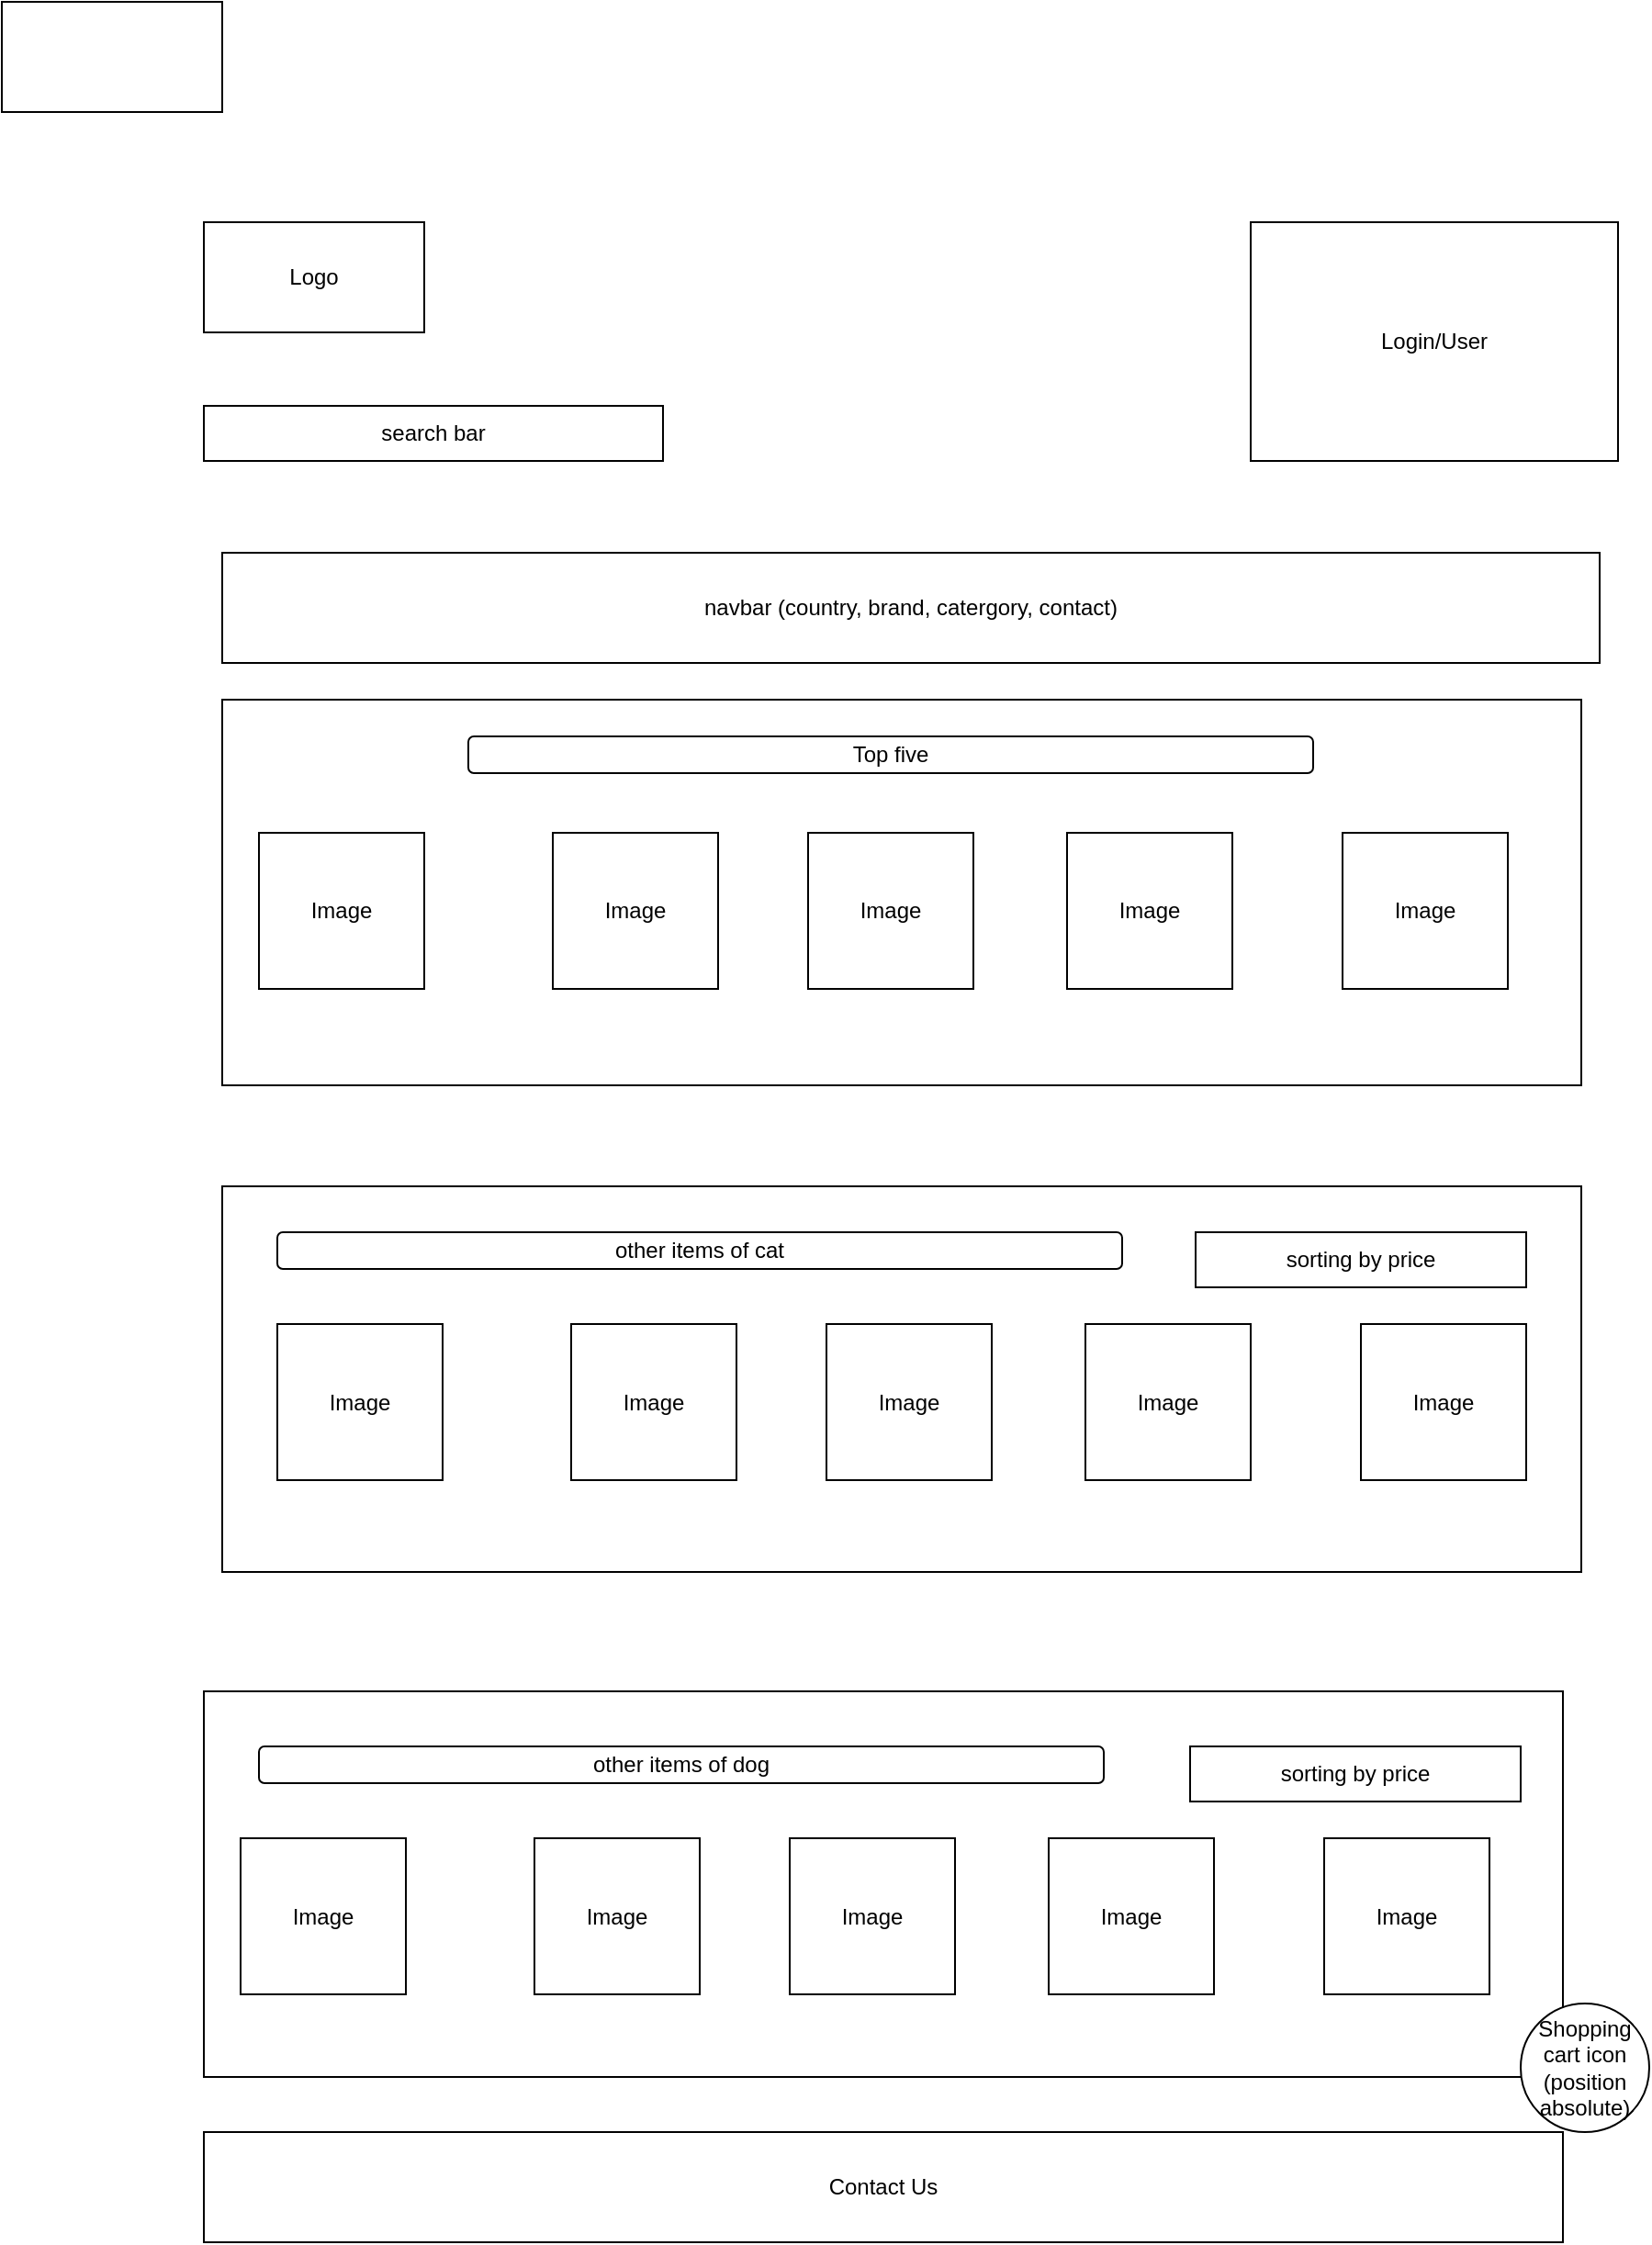 <mxfile>
    <diagram id="ai_v6qNDMbRoHD2WxIHC" name="Homepage">
        <mxGraphModel dx="1314" dy="1530" grid="1" gridSize="10" guides="1" tooltips="1" connect="1" arrows="1" fold="1" page="1" pageScale="1" pageWidth="827" pageHeight="1169" math="0" shadow="0">
            <root>
                <mxCell id="0"/>
                <mxCell id="1" parent="0"/>
                <mxCell id="2" value="Logo" style="rounded=0;whiteSpace=wrap;html=1;gradientColor=#ffffff;fillColor=none;shadow=0;glass=0;strokeColor=default;" parent="1" vertex="1">
                    <mxGeometry x="40" y="60" width="120" height="60" as="geometry"/>
                </mxCell>
                <mxCell id="4" value="navbar (country, brand, catergory, contact)" style="rounded=0;whiteSpace=wrap;html=1;" parent="1" vertex="1">
                    <mxGeometry x="50" y="240" width="750" height="60" as="geometry"/>
                </mxCell>
                <mxCell id="5" value="" style="rounded=0;whiteSpace=wrap;html=1;" parent="1" vertex="1">
                    <mxGeometry x="50" y="320" width="740" height="210" as="geometry"/>
                </mxCell>
                <mxCell id="7" value="Image" style="rounded=0;whiteSpace=wrap;html=1;" parent="1" vertex="1">
                    <mxGeometry x="70" y="392.5" width="90" height="85" as="geometry"/>
                </mxCell>
                <mxCell id="9" value="Image" style="rounded=0;whiteSpace=wrap;html=1;" parent="1" vertex="1">
                    <mxGeometry x="230" y="392.5" width="90" height="85" as="geometry"/>
                </mxCell>
                <mxCell id="10" value="Image" style="rounded=0;whiteSpace=wrap;html=1;" parent="1" vertex="1">
                    <mxGeometry x="369" y="392.5" width="90" height="85" as="geometry"/>
                </mxCell>
                <mxCell id="11" value="Image" style="rounded=0;whiteSpace=wrap;html=1;" parent="1" vertex="1">
                    <mxGeometry x="510" y="392.5" width="90" height="85" as="geometry"/>
                </mxCell>
                <mxCell id="12" value="Image" style="rounded=0;whiteSpace=wrap;html=1;" parent="1" vertex="1">
                    <mxGeometry x="660" y="392.5" width="90" height="85" as="geometry"/>
                </mxCell>
                <mxCell id="13" value="Top five" style="rounded=1;whiteSpace=wrap;html=1;" parent="1" vertex="1">
                    <mxGeometry x="184" y="340" width="460" height="20" as="geometry"/>
                </mxCell>
                <mxCell id="15" value="" style="rounded=0;whiteSpace=wrap;html=1;" parent="1" vertex="1">
                    <mxGeometry x="40" y="860" width="740" height="210" as="geometry"/>
                </mxCell>
                <mxCell id="16" value="" style="rounded=0;whiteSpace=wrap;html=1;" parent="1" vertex="1">
                    <mxGeometry x="50" y="585" width="740" height="210" as="geometry"/>
                </mxCell>
                <mxCell id="17" value="other items of dog" style="rounded=1;whiteSpace=wrap;html=1;" parent="1" vertex="1">
                    <mxGeometry x="70" y="890" width="460" height="20" as="geometry"/>
                </mxCell>
                <mxCell id="18" value="other items of cat" style="rounded=1;whiteSpace=wrap;html=1;" parent="1" vertex="1">
                    <mxGeometry x="80" y="610" width="460" height="20" as="geometry"/>
                </mxCell>
                <mxCell id="19" value="search bar" style="rounded=0;whiteSpace=wrap;html=1;" parent="1" vertex="1">
                    <mxGeometry x="40" y="160" width="250" height="30" as="geometry"/>
                </mxCell>
                <mxCell id="20" value="Contact Us" style="rounded=0;whiteSpace=wrap;html=1;" parent="1" vertex="1">
                    <mxGeometry x="40" y="1100" width="740" height="60" as="geometry"/>
                </mxCell>
                <mxCell id="22" value="Shopping cart icon&lt;br&gt;(position absolute)" style="ellipse;whiteSpace=wrap;html=1;aspect=fixed;" parent="1" vertex="1">
                    <mxGeometry x="757" y="1030" width="70" height="70" as="geometry"/>
                </mxCell>
                <mxCell id="24" value="Login/User" style="rounded=0;whiteSpace=wrap;html=1;" parent="1" vertex="1">
                    <mxGeometry x="610" y="60" width="200" height="130" as="geometry"/>
                </mxCell>
                <mxCell id="25" value="Image" style="rounded=0;whiteSpace=wrap;html=1;" parent="1" vertex="1">
                    <mxGeometry x="70" y="392.5" width="90" height="85" as="geometry"/>
                </mxCell>
                <mxCell id="26" value="Image" style="rounded=0;whiteSpace=wrap;html=1;" parent="1" vertex="1">
                    <mxGeometry x="230" y="392.5" width="90" height="85" as="geometry"/>
                </mxCell>
                <mxCell id="27" value="Image" style="rounded=0;whiteSpace=wrap;html=1;" parent="1" vertex="1">
                    <mxGeometry x="369" y="392.5" width="90" height="85" as="geometry"/>
                </mxCell>
                <mxCell id="28" value="Image" style="rounded=0;whiteSpace=wrap;html=1;" parent="1" vertex="1">
                    <mxGeometry x="80" y="660" width="90" height="85" as="geometry"/>
                </mxCell>
                <mxCell id="29" value="Image" style="rounded=0;whiteSpace=wrap;html=1;" parent="1" vertex="1">
                    <mxGeometry x="240" y="660" width="90" height="85" as="geometry"/>
                </mxCell>
                <mxCell id="30" value="Image" style="rounded=0;whiteSpace=wrap;html=1;" parent="1" vertex="1">
                    <mxGeometry x="379" y="660" width="90" height="85" as="geometry"/>
                </mxCell>
                <mxCell id="31" value="Image" style="rounded=0;whiteSpace=wrap;html=1;" parent="1" vertex="1">
                    <mxGeometry x="670" y="660" width="90" height="85" as="geometry"/>
                </mxCell>
                <mxCell id="32" value="Image" style="rounded=0;whiteSpace=wrap;html=1;" parent="1" vertex="1">
                    <mxGeometry x="520" y="660" width="90" height="85" as="geometry"/>
                </mxCell>
                <mxCell id="33" value="Image" style="rounded=0;whiteSpace=wrap;html=1;" parent="1" vertex="1">
                    <mxGeometry x="60" y="940" width="90" height="85" as="geometry"/>
                </mxCell>
                <mxCell id="34" value="Image" style="rounded=0;whiteSpace=wrap;html=1;" parent="1" vertex="1">
                    <mxGeometry x="220" y="940" width="90" height="85" as="geometry"/>
                </mxCell>
                <mxCell id="35" value="Image" style="rounded=0;whiteSpace=wrap;html=1;" parent="1" vertex="1">
                    <mxGeometry x="359" y="940" width="90" height="85" as="geometry"/>
                </mxCell>
                <mxCell id="36" value="Image" style="rounded=0;whiteSpace=wrap;html=1;" parent="1" vertex="1">
                    <mxGeometry x="650" y="940" width="90" height="85" as="geometry"/>
                </mxCell>
                <mxCell id="37" value="Image" style="rounded=0;whiteSpace=wrap;html=1;" parent="1" vertex="1">
                    <mxGeometry x="500" y="940" width="90" height="85" as="geometry"/>
                </mxCell>
                <mxCell id="S-3GhnW7yeSZ2OPFbhYJ-37" value="sorting by price" style="rounded=0;whiteSpace=wrap;html=1;" parent="1" vertex="1">
                    <mxGeometry x="580" y="610" width="180" height="30" as="geometry"/>
                </mxCell>
                <mxCell id="S-3GhnW7yeSZ2OPFbhYJ-38" value="sorting by price" style="rounded=0;whiteSpace=wrap;html=1;" parent="1" vertex="1">
                    <mxGeometry x="577" y="890" width="180" height="30" as="geometry"/>
                </mxCell>
                <mxCell id="40" value="" style="whiteSpace=wrap;html=1;" parent="1" vertex="1">
                    <mxGeometry x="-70" y="-60" width="120" height="60" as="geometry"/>
                </mxCell>
            </root>
        </mxGraphModel>
    </diagram>
    <diagram id="rjR3k7niPq524UE1-Kn3" name="Searched page">
        <mxGraphModel dx="487" dy="361" grid="1" gridSize="10" guides="1" tooltips="1" connect="1" arrows="1" fold="1" page="1" pageScale="1" pageWidth="827" pageHeight="1169" math="0" shadow="0">
            <root>
                <mxCell id="gCGlrxJmcWFoP0tbSC3i-0"/>
                <mxCell id="gCGlrxJmcWFoP0tbSC3i-1" parent="gCGlrxJmcWFoP0tbSC3i-0"/>
                <mxCell id="I0DaGC4Si2iXjAUVL1Mm-0" value="Logo" style="rounded=0;whiteSpace=wrap;html=1;" parent="gCGlrxJmcWFoP0tbSC3i-1" vertex="1">
                    <mxGeometry x="40" y="60" width="120" height="60" as="geometry"/>
                </mxCell>
                <mxCell id="I0DaGC4Si2iXjAUVL1Mm-1" value="navbar (country, brand, catergory, contact)" style="rounded=0;whiteSpace=wrap;html=1;" parent="gCGlrxJmcWFoP0tbSC3i-1" vertex="1">
                    <mxGeometry x="50" y="240" width="750" height="60" as="geometry"/>
                </mxCell>
                <mxCell id="I0DaGC4Si2iXjAUVL1Mm-10" value="" style="rounded=0;whiteSpace=wrap;html=1;" parent="gCGlrxJmcWFoP0tbSC3i-1" vertex="1">
                    <mxGeometry x="50" y="360" width="740" height="570" as="geometry"/>
                </mxCell>
                <mxCell id="I0DaGC4Si2iXjAUVL1Mm-12" value="other items of cat" style="rounded=1;whiteSpace=wrap;html=1;" parent="gCGlrxJmcWFoP0tbSC3i-1" vertex="1">
                    <mxGeometry x="70" y="470" width="460" height="20" as="geometry"/>
                </mxCell>
                <mxCell id="I0DaGC4Si2iXjAUVL1Mm-13" value="search bar" style="rounded=0;whiteSpace=wrap;html=1;" parent="gCGlrxJmcWFoP0tbSC3i-1" vertex="1">
                    <mxGeometry x="40" y="160" width="250" height="30" as="geometry"/>
                </mxCell>
                <mxCell id="I0DaGC4Si2iXjAUVL1Mm-14" value="Contact Us" style="rounded=0;whiteSpace=wrap;html=1;" parent="gCGlrxJmcWFoP0tbSC3i-1" vertex="1">
                    <mxGeometry x="44" y="1070" width="740" height="60" as="geometry"/>
                </mxCell>
                <mxCell id="I0DaGC4Si2iXjAUVL1Mm-15" value="Login/User" style="rounded=0;whiteSpace=wrap;html=1;" parent="gCGlrxJmcWFoP0tbSC3i-1" vertex="1">
                    <mxGeometry x="610" y="60" width="200" height="130" as="geometry"/>
                </mxCell>
                <mxCell id="I0DaGC4Si2iXjAUVL1Mm-19" value="Image" style="rounded=0;whiteSpace=wrap;html=1;" parent="gCGlrxJmcWFoP0tbSC3i-1" vertex="1">
                    <mxGeometry x="70" y="520" width="90" height="85" as="geometry"/>
                </mxCell>
                <mxCell id="I0DaGC4Si2iXjAUVL1Mm-20" value="Image" style="rounded=0;whiteSpace=wrap;html=1;" parent="gCGlrxJmcWFoP0tbSC3i-1" vertex="1">
                    <mxGeometry x="230" y="520" width="90" height="85" as="geometry"/>
                </mxCell>
                <mxCell id="I0DaGC4Si2iXjAUVL1Mm-21" value="Image" style="rounded=0;whiteSpace=wrap;html=1;" parent="gCGlrxJmcWFoP0tbSC3i-1" vertex="1">
                    <mxGeometry x="369" y="520" width="90" height="85" as="geometry"/>
                </mxCell>
                <mxCell id="I0DaGC4Si2iXjAUVL1Mm-22" value="Image" style="rounded=0;whiteSpace=wrap;html=1;" parent="gCGlrxJmcWFoP0tbSC3i-1" vertex="1">
                    <mxGeometry x="660" y="520" width="90" height="85" as="geometry"/>
                </mxCell>
                <mxCell id="I0DaGC4Si2iXjAUVL1Mm-23" value="Image" style="rounded=0;whiteSpace=wrap;html=1;" parent="gCGlrxJmcWFoP0tbSC3i-1" vertex="1">
                    <mxGeometry x="510" y="520" width="90" height="85" as="geometry"/>
                </mxCell>
                <mxCell id="I0DaGC4Si2iXjAUVL1Mm-29" value="sorting by price" style="rounded=0;whiteSpace=wrap;html=1;" parent="gCGlrxJmcWFoP0tbSC3i-1" vertex="1">
                    <mxGeometry x="590" y="430" width="180" height="30" as="geometry"/>
                </mxCell>
                <mxCell id="fDvVp9o0CRkHQlYMpVdi-0" value="Shopping cart icon&lt;br&gt;(position absolute)" style="ellipse;whiteSpace=wrap;html=1;aspect=fixed;" parent="gCGlrxJmcWFoP0tbSC3i-1" vertex="1">
                    <mxGeometry x="757" y="1030" width="70" height="70" as="geometry"/>
                </mxCell>
                <mxCell id="fDvVp9o0CRkHQlYMpVdi-1" value="searched items name" style="rounded=1;whiteSpace=wrap;html=1;" parent="gCGlrxJmcWFoP0tbSC3i-1" vertex="1">
                    <mxGeometry x="70" y="430" width="480" height="60" as="geometry"/>
                </mxCell>
                <mxCell id="fDvVp9o0CRkHQlYMpVdi-2" value="Image" style="rounded=0;whiteSpace=wrap;html=1;" parent="gCGlrxJmcWFoP0tbSC3i-1" vertex="1">
                    <mxGeometry x="70" y="520" width="90" height="85" as="geometry"/>
                </mxCell>
                <mxCell id="fDvVp9o0CRkHQlYMpVdi-3" value="Image" style="rounded=0;whiteSpace=wrap;html=1;" parent="gCGlrxJmcWFoP0tbSC3i-1" vertex="1">
                    <mxGeometry x="70" y="520" width="90" height="85" as="geometry"/>
                </mxCell>
                <mxCell id="fDvVp9o0CRkHQlYMpVdi-4" value="Image" style="rounded=0;whiteSpace=wrap;html=1;" parent="gCGlrxJmcWFoP0tbSC3i-1" vertex="1">
                    <mxGeometry x="230" y="520" width="90" height="85" as="geometry"/>
                </mxCell>
                <mxCell id="fDvVp9o0CRkHQlYMpVdi-5" value="Image" style="rounded=0;whiteSpace=wrap;html=1;" parent="gCGlrxJmcWFoP0tbSC3i-1" vertex="1">
                    <mxGeometry x="70" y="520" width="90" height="85" as="geometry"/>
                </mxCell>
                <mxCell id="fDvVp9o0CRkHQlYMpVdi-6" value="Image" style="rounded=0;whiteSpace=wrap;html=1;" parent="gCGlrxJmcWFoP0tbSC3i-1" vertex="1">
                    <mxGeometry x="230" y="520" width="90" height="85" as="geometry"/>
                </mxCell>
                <mxCell id="fDvVp9o0CRkHQlYMpVdi-7" value="Image" style="rounded=0;whiteSpace=wrap;html=1;" parent="gCGlrxJmcWFoP0tbSC3i-1" vertex="1">
                    <mxGeometry x="510" y="520" width="90" height="85" as="geometry"/>
                </mxCell>
                <mxCell id="fDvVp9o0CRkHQlYMpVdi-8" value="Image" style="rounded=0;whiteSpace=wrap;html=1;" parent="gCGlrxJmcWFoP0tbSC3i-1" vertex="1">
                    <mxGeometry x="70" y="640" width="90" height="85" as="geometry"/>
                </mxCell>
                <mxCell id="fDvVp9o0CRkHQlYMpVdi-9" value="Image" style="rounded=0;whiteSpace=wrap;html=1;" parent="gCGlrxJmcWFoP0tbSC3i-1" vertex="1">
                    <mxGeometry x="230" y="640" width="90" height="85" as="geometry"/>
                </mxCell>
                <mxCell id="fDvVp9o0CRkHQlYMpVdi-10" value="Image" style="rounded=0;whiteSpace=wrap;html=1;" parent="gCGlrxJmcWFoP0tbSC3i-1" vertex="1">
                    <mxGeometry x="510" y="640" width="90" height="85" as="geometry"/>
                </mxCell>
                <mxCell id="fDvVp9o0CRkHQlYMpVdi-11" value="Image" style="rounded=0;whiteSpace=wrap;html=1;" parent="gCGlrxJmcWFoP0tbSC3i-1" vertex="1">
                    <mxGeometry x="369" y="640" width="90" height="85" as="geometry"/>
                </mxCell>
                <mxCell id="fDvVp9o0CRkHQlYMpVdi-12" value="Image" style="rounded=0;whiteSpace=wrap;html=1;" parent="gCGlrxJmcWFoP0tbSC3i-1" vertex="1">
                    <mxGeometry x="660" y="640" width="90" height="85" as="geometry"/>
                </mxCell>
                <mxCell id="fDvVp9o0CRkHQlYMpVdi-13" value="Image" style="rounded=0;whiteSpace=wrap;html=1;" parent="gCGlrxJmcWFoP0tbSC3i-1" vertex="1">
                    <mxGeometry x="74" y="760" width="90" height="85" as="geometry"/>
                </mxCell>
                <mxCell id="fDvVp9o0CRkHQlYMpVdi-14" value="Image" style="rounded=0;whiteSpace=wrap;html=1;" parent="gCGlrxJmcWFoP0tbSC3i-1" vertex="1">
                    <mxGeometry x="234" y="760" width="90" height="85" as="geometry"/>
                </mxCell>
                <mxCell id="fDvVp9o0CRkHQlYMpVdi-15" value="Image" style="rounded=0;whiteSpace=wrap;html=1;" parent="gCGlrxJmcWFoP0tbSC3i-1" vertex="1">
                    <mxGeometry x="514" y="760" width="90" height="85" as="geometry"/>
                </mxCell>
                <mxCell id="fDvVp9o0CRkHQlYMpVdi-16" value="Image" style="rounded=0;whiteSpace=wrap;html=1;" parent="gCGlrxJmcWFoP0tbSC3i-1" vertex="1">
                    <mxGeometry x="373" y="760" width="90" height="85" as="geometry"/>
                </mxCell>
                <mxCell id="fDvVp9o0CRkHQlYMpVdi-17" value="Image" style="rounded=0;whiteSpace=wrap;html=1;" parent="gCGlrxJmcWFoP0tbSC3i-1" vertex="1">
                    <mxGeometry x="664" y="760" width="90" height="85" as="geometry"/>
                </mxCell>
            </root>
        </mxGraphModel>
    </diagram>
    <diagram id="ra_WHCHmQwfCSAITm97_" name="Product details">
        <mxGraphModel dx="487" dy="361" grid="1" gridSize="10" guides="1" tooltips="1" connect="1" arrows="1" fold="1" page="1" pageScale="1" pageWidth="827" pageHeight="1169" math="0" shadow="0">
            <root>
                <mxCell id="vp_nuG7uNZeTbgervsUx-0"/>
                <mxCell id="vp_nuG7uNZeTbgervsUx-1" parent="vp_nuG7uNZeTbgervsUx-0"/>
                <mxCell id="HUXTOCx1YaPAG4ygqV5Y-0" value="Logo" style="rounded=0;whiteSpace=wrap;html=1;" parent="vp_nuG7uNZeTbgervsUx-1" vertex="1">
                    <mxGeometry x="40" y="60" width="120" height="60" as="geometry"/>
                </mxCell>
                <mxCell id="HUXTOCx1YaPAG4ygqV5Y-1" value="navbar (country, brand, catergory, contact)" style="rounded=0;whiteSpace=wrap;html=1;" parent="vp_nuG7uNZeTbgervsUx-1" vertex="1">
                    <mxGeometry x="50" y="240" width="730" height="60" as="geometry"/>
                </mxCell>
                <mxCell id="HUXTOCx1YaPAG4ygqV5Y-2" value="" style="rounded=0;whiteSpace=wrap;html=1;" parent="vp_nuG7uNZeTbgervsUx-1" vertex="1">
                    <mxGeometry x="50" y="320" width="750" height="690" as="geometry"/>
                </mxCell>
                <mxCell id="HUXTOCx1YaPAG4ygqV5Y-4" value="" style="rounded=0;whiteSpace=wrap;html=1;" parent="vp_nuG7uNZeTbgervsUx-1" vertex="1">
                    <mxGeometry x="470" y="412.5" width="280" height="317.5" as="geometry"/>
                </mxCell>
                <mxCell id="HUXTOCx1YaPAG4ygqV5Y-5" value="product name" style="rounded=0;whiteSpace=wrap;html=1;" parent="vp_nuG7uNZeTbgervsUx-1" vertex="1">
                    <mxGeometry x="80" y="350" width="580" height="30" as="geometry"/>
                </mxCell>
                <mxCell id="HUXTOCx1YaPAG4ygqV5Y-13" value="search bar" style="rounded=0;whiteSpace=wrap;html=1;" parent="vp_nuG7uNZeTbgervsUx-1" vertex="1">
                    <mxGeometry x="40" y="160" width="250" height="30" as="geometry"/>
                </mxCell>
                <mxCell id="HUXTOCx1YaPAG4ygqV5Y-14" value="Contact Us" style="rounded=0;whiteSpace=wrap;html=1;" parent="vp_nuG7uNZeTbgervsUx-1" vertex="1">
                    <mxGeometry x="50" y="1080" width="740" height="60" as="geometry"/>
                </mxCell>
                <mxCell id="HUXTOCx1YaPAG4ygqV5Y-15" value="Shopping cart icon&lt;br&gt;(position absolute)" style="ellipse;whiteSpace=wrap;html=1;aspect=fixed;" parent="vp_nuG7uNZeTbgervsUx-1" vertex="1">
                    <mxGeometry x="757" y="1020" width="70" height="70" as="geometry"/>
                </mxCell>
                <mxCell id="HUXTOCx1YaPAG4ygqV5Y-16" value="Login/User" style="rounded=0;whiteSpace=wrap;html=1;" parent="vp_nuG7uNZeTbgervsUx-1" vertex="1">
                    <mxGeometry x="610" y="60" width="200" height="130" as="geometry"/>
                </mxCell>
                <mxCell id="HUXTOCx1YaPAG4ygqV5Y-17" value="Image" style="rounded=0;whiteSpace=wrap;html=1;" parent="vp_nuG7uNZeTbgervsUx-1" vertex="1">
                    <mxGeometry x="80" y="412.5" width="320" height="317.5" as="geometry"/>
                </mxCell>
                <mxCell id="h4ej8yGqBTPAU6w98Tlu-0" value="price" style="rounded=0;whiteSpace=wrap;html=1;" parent="vp_nuG7uNZeTbgervsUx-1" vertex="1">
                    <mxGeometry x="505" y="430" width="210" height="60" as="geometry"/>
                </mxCell>
                <mxCell id="h4ej8yGqBTPAU6w98Tlu-1" value="product description" style="rounded=0;whiteSpace=wrap;html=1;" parent="vp_nuG7uNZeTbgervsUx-1" vertex="1">
                    <mxGeometry x="510" y="520" width="210" height="35" as="geometry"/>
                </mxCell>
                <mxCell id="h4ej8yGqBTPAU6w98Tlu-2" value="country origin" style="rounded=0;whiteSpace=wrap;html=1;" parent="vp_nuG7uNZeTbgervsUx-1" vertex="1">
                    <mxGeometry x="510" y="570" width="210" height="30" as="geometry"/>
                </mxCell>
                <mxCell id="h4ej8yGqBTPAU6w98Tlu-3" value="weight" style="rounded=0;whiteSpace=wrap;html=1;" parent="vp_nuG7uNZeTbgervsUx-1" vertex="1">
                    <mxGeometry x="510" y="615" width="210" height="20" as="geometry"/>
                </mxCell>
                <mxCell id="h4ej8yGqBTPAU6w98Tlu-5" value="add to shopping cart( handling&amp;nbsp;" style="rounded=0;whiteSpace=wrap;html=1;" parent="vp_nuG7uNZeTbgervsUx-1" vertex="1">
                    <mxGeometry x="505" y="660" width="230" height="50" as="geometry"/>
                </mxCell>
                <mxCell id="h4ej8yGqBTPAU6w98Tlu-8" value="" style="rounded=0;whiteSpace=wrap;html=1;" parent="vp_nuG7uNZeTbgervsUx-1" vertex="1">
                    <mxGeometry x="105" y="770" width="615" height="220" as="geometry"/>
                </mxCell>
                <mxCell id="h4ej8yGqBTPAU6w98Tlu-9" value="existing comment" style="rounded=0;whiteSpace=wrap;html=1;" parent="vp_nuG7uNZeTbgervsUx-1" vertex="1">
                    <mxGeometry x="130" y="790" width="550" height="120" as="geometry"/>
                </mxCell>
                <mxCell id="h4ej8yGqBTPAU6w98Tlu-10" value="user's new comment" style="rounded=0;whiteSpace=wrap;html=1;" parent="vp_nuG7uNZeTbgervsUx-1" vertex="1">
                    <mxGeometry x="130" y="930" width="560" height="40" as="geometry"/>
                </mxCell>
            </root>
        </mxGraphModel>
    </diagram>
    <diagram id="rPu-idlqBuN6Cx5OnRly" name="Cashier page">
        <mxGraphModel dx="487" dy="1530" grid="1" gridSize="10" guides="1" tooltips="1" connect="1" arrows="1" fold="1" page="1" pageScale="1" pageWidth="827" pageHeight="1169" math="0" shadow="0">
            <root>
                <mxCell id="E5G6unmzRsAMpZl32cMM-0"/>
                <mxCell id="E5G6unmzRsAMpZl32cMM-1" parent="E5G6unmzRsAMpZl32cMM-0"/>
                <mxCell id="j0C1E3JaZk5yovmC02cY-0" value="Logo" style="rounded=0;whiteSpace=wrap;html=1;" parent="E5G6unmzRsAMpZl32cMM-1" vertex="1">
                    <mxGeometry x="340" y="40" width="120" height="60" as="geometry"/>
                </mxCell>
                <mxCell id="j0C1E3JaZk5yovmC02cY-2" value="" style="rounded=0;whiteSpace=wrap;html=1;" parent="E5G6unmzRsAMpZl32cMM-1" vertex="1">
                    <mxGeometry x="40" y="130" width="760" height="860" as="geometry"/>
                </mxCell>
                <mxCell id="j0C1E3JaZk5yovmC02cY-3" value="Product 1 information" style="rounded=0;whiteSpace=wrap;html=1;" parent="E5G6unmzRsAMpZl32cMM-1" vertex="1">
                    <mxGeometry x="75" y="170" width="690" height="140" as="geometry"/>
                </mxCell>
                <mxCell id="j0C1E3JaZk5yovmC02cY-4" value="Price" style="rounded=0;whiteSpace=wrap;html=1;" parent="E5G6unmzRsAMpZl32cMM-1" vertex="1">
                    <mxGeometry x="605" y="330" width="160" height="30" as="geometry"/>
                </mxCell>
                <mxCell id="j0C1E3JaZk5yovmC02cY-5" value="Product 2 information" style="rounded=0;whiteSpace=wrap;html=1;" parent="E5G6unmzRsAMpZl32cMM-1" vertex="1">
                    <mxGeometry x="75" y="370" width="690" height="140" as="geometry"/>
                </mxCell>
                <mxCell id="j0C1E3JaZk5yovmC02cY-6" value="Price" style="rounded=0;whiteSpace=wrap;html=1;" parent="E5G6unmzRsAMpZl32cMM-1" vertex="1">
                    <mxGeometry x="605" y="530" width="160" height="30" as="geometry"/>
                </mxCell>
                <mxCell id="j0C1E3JaZk5yovmC02cY-7" value="Product 3 information" style="rounded=0;whiteSpace=wrap;html=1;" parent="E5G6unmzRsAMpZl32cMM-1" vertex="1">
                    <mxGeometry x="75" y="600" width="690" height="140" as="geometry"/>
                </mxCell>
                <mxCell id="j0C1E3JaZk5yovmC02cY-8" value="Price" style="rounded=0;whiteSpace=wrap;html=1;" parent="E5G6unmzRsAMpZl32cMM-1" vertex="1">
                    <mxGeometry x="605" y="760" width="160" height="30" as="geometry"/>
                </mxCell>
                <mxCell id="j0C1E3JaZk5yovmC02cY-10" value="Total Price" style="rounded=0;whiteSpace=wrap;html=1;" parent="E5G6unmzRsAMpZl32cMM-1" vertex="1">
                    <mxGeometry x="80" y="-60" width="685" height="80" as="geometry"/>
                </mxCell>
                <mxCell id="j0C1E3JaZk5yovmC02cY-12" value="Payment" style="ellipse;whiteSpace=wrap;html=1;aspect=fixed;" parent="E5G6unmzRsAMpZl32cMM-1" vertex="1">
                    <mxGeometry x="715" y="930" width="50" height="50" as="geometry"/>
                </mxCell>
                <mxCell id="fgLuDwrW08DQJRYx77I9-0" value="Contact Us" style="rounded=0;whiteSpace=wrap;html=1;" parent="E5G6unmzRsAMpZl32cMM-1" vertex="1">
                    <mxGeometry x="44" y="1080" width="740" height="60" as="geometry"/>
                </mxCell>
            </root>
        </mxGraphModel>
    </diagram>
    <diagram id="1gzC90UL5AAX9QLKe5gJ" name="Login page">
        <mxGraphModel dx="487" dy="361" grid="1" gridSize="10" guides="1" tooltips="1" connect="1" arrows="1" fold="1" page="1" pageScale="1" pageWidth="827" pageHeight="1169" math="0" shadow="0">
            <root>
                <mxCell id="AkiRJimbl_JENgy-9mRk-0"/>
                <mxCell id="AkiRJimbl_JENgy-9mRk-1" parent="AkiRJimbl_JENgy-9mRk-0"/>
                <mxCell id="BSLejYqWRmwct3U-X3JM-0" value="Logo" style="rounded=0;whiteSpace=wrap;html=1;" parent="AkiRJimbl_JENgy-9mRk-1" vertex="1">
                    <mxGeometry x="40" y="60" width="120" height="60" as="geometry"/>
                </mxCell>
                <mxCell id="BSLejYqWRmwct3U-X3JM-1" value="" style="rounded=0;whiteSpace=wrap;html=1;" parent="AkiRJimbl_JENgy-9mRk-1" vertex="1">
                    <mxGeometry x="69" y="200" width="690" height="690" as="geometry"/>
                </mxCell>
                <mxCell id="BSLejYqWRmwct3U-X3JM-2" value="Login username" style="rounded=0;whiteSpace=wrap;html=1;" parent="AkiRJimbl_JENgy-9mRk-1" vertex="1">
                    <mxGeometry x="234" y="390" width="360" height="60" as="geometry"/>
                </mxCell>
                <mxCell id="BSLejYqWRmwct3U-X3JM-3" value="password" style="rounded=0;whiteSpace=wrap;html=1;" parent="AkiRJimbl_JENgy-9mRk-1" vertex="1">
                    <mxGeometry x="230" y="480" width="360" height="60" as="geometry"/>
                </mxCell>
                <mxCell id="BSLejYqWRmwct3U-X3JM-4" value="Logo" style="rounded=0;whiteSpace=wrap;html=1;" parent="AkiRJimbl_JENgy-9mRk-1" vertex="1">
                    <mxGeometry x="315" y="250" width="180" height="90" as="geometry"/>
                </mxCell>
                <mxCell id="BSLejYqWRmwct3U-X3JM-5" value="Google Login" style="rounded=0;whiteSpace=wrap;html=1;" parent="AkiRJimbl_JENgy-9mRk-1" vertex="1">
                    <mxGeometry x="240" y="790" width="120" height="30" as="geometry"/>
                </mxCell>
                <mxCell id="BSLejYqWRmwct3U-X3JM-7" value="Facebook Login" style="rounded=0;whiteSpace=wrap;html=1;" parent="AkiRJimbl_JENgy-9mRk-1" vertex="1">
                    <mxGeometry x="470" y="790" width="120" height="30" as="geometry"/>
                </mxCell>
                <mxCell id="sQOL1ScB78vWfbALGyHe-0" value="Contact Us" style="rounded=0;whiteSpace=wrap;html=1;" parent="AkiRJimbl_JENgy-9mRk-1" vertex="1">
                    <mxGeometry x="50" y="1080" width="740" height="60" as="geometry"/>
                </mxCell>
                <mxCell id="sQOL1ScB78vWfbALGyHe-1" value="submit" style="rounded=0;whiteSpace=wrap;html=1;" parent="AkiRJimbl_JENgy-9mRk-1" vertex="1">
                    <mxGeometry x="259" y="590" width="310" height="30" as="geometry"/>
                </mxCell>
                <mxCell id="sQOL1ScB78vWfbALGyHe-3" value="OR&lt;br&gt;Register" style="rounded=0;whiteSpace=wrap;html=1;" parent="AkiRJimbl_JENgy-9mRk-1" vertex="1">
                    <mxGeometry x="269" y="650" width="290" height="100" as="geometry"/>
                </mxCell>
            </root>
        </mxGraphModel>
    </diagram>
    <diagram id="xFbc_x9IHO0t_nDvBLto" name="Register page">
        <mxGraphModel dx="487" dy="361" grid="1" gridSize="10" guides="1" tooltips="1" connect="1" arrows="1" fold="1" page="1" pageScale="1" pageWidth="827" pageHeight="1169" math="0" shadow="0">
            <root>
                <mxCell id="uQU1cGXejm0rY6JuJ3b--0"/>
                <mxCell id="uQU1cGXejm0rY6JuJ3b--1" parent="uQU1cGXejm0rY6JuJ3b--0"/>
                <mxCell id="YzCs3H4GwitQLR4cJSrf-0" value="Logo" style="rounded=0;whiteSpace=wrap;html=1;" parent="uQU1cGXejm0rY6JuJ3b--1" vertex="1">
                    <mxGeometry x="40" y="60" width="120" height="60" as="geometry"/>
                </mxCell>
                <mxCell id="YzCs3H4GwitQLR4cJSrf-1" value="" style="rounded=0;whiteSpace=wrap;html=1;" parent="uQU1cGXejm0rY6JuJ3b--1" vertex="1">
                    <mxGeometry x="69" y="200" width="690" height="690" as="geometry"/>
                </mxCell>
                <mxCell id="YzCs3H4GwitQLR4cJSrf-2" value="register username" style="rounded=0;whiteSpace=wrap;html=1;" parent="uQU1cGXejm0rY6JuJ3b--1" vertex="1">
                    <mxGeometry x="380" y="350" width="360" height="60" as="geometry"/>
                </mxCell>
                <mxCell id="YzCs3H4GwitQLR4cJSrf-3" value="password" style="rounded=0;whiteSpace=wrap;html=1;" parent="uQU1cGXejm0rY6JuJ3b--1" vertex="1">
                    <mxGeometry x="380" y="440" width="360" height="30" as="geometry"/>
                </mxCell>
                <mxCell id="YzCs3H4GwitQLR4cJSrf-4" value="User image" style="rounded=0;whiteSpace=wrap;html=1;" parent="uQU1cGXejm0rY6JuJ3b--1" vertex="1">
                    <mxGeometry x="110" y="310" width="180" height="180" as="geometry"/>
                </mxCell>
                <mxCell id="YzCs3H4GwitQLR4cJSrf-7" value="Contact Us" style="rounded=0;whiteSpace=wrap;html=1;" parent="uQU1cGXejm0rY6JuJ3b--1" vertex="1">
                    <mxGeometry x="50" y="1080" width="740" height="60" as="geometry"/>
                </mxCell>
                <mxCell id="YzCs3H4GwitQLR4cJSrf-8" value="submit" style="rounded=0;whiteSpace=wrap;html=1;" parent="uQU1cGXejm0rY6JuJ3b--1" vertex="1">
                    <mxGeometry x="410" y="770" width="110" height="30" as="geometry"/>
                </mxCell>
                <mxCell id="YzCs3H4GwitQLR4cJSrf-10" value="confirmed password" style="rounded=0;whiteSpace=wrap;html=1;" parent="uQU1cGXejm0rY6JuJ3b--1" vertex="1">
                    <mxGeometry x="390" y="500" width="360" height="30" as="geometry"/>
                </mxCell>
                <mxCell id="YzCs3H4GwitQLR4cJSrf-11" value="Date of Birth" style="rounded=0;whiteSpace=wrap;html=1;" parent="uQU1cGXejm0rY6JuJ3b--1" vertex="1">
                    <mxGeometry x="380" y="650" width="360" height="30" as="geometry"/>
                </mxCell>
                <mxCell id="YzCs3H4GwitQLR4cJSrf-12" value="Gender" style="rounded=0;whiteSpace=wrap;html=1;" parent="uQU1cGXejm0rY6JuJ3b--1" vertex="1">
                    <mxGeometry x="380" y="710" width="360" height="30" as="geometry"/>
                </mxCell>
                <mxCell id="4PGHEZnM94D3niJN3Ka--1" value="reset" style="rounded=0;whiteSpace=wrap;html=1;" parent="uQU1cGXejm0rY6JuJ3b--1" vertex="1">
                    <mxGeometry x="594" y="770" width="110" height="30" as="geometry"/>
                </mxCell>
                <mxCell id="4PGHEZnM94D3niJN3Ka--3" value="confirmed password" style="rounded=0;whiteSpace=wrap;html=1;" parent="uQU1cGXejm0rY6JuJ3b--1" vertex="1">
                    <mxGeometry x="374" y="570" width="360" height="30" as="geometry"/>
                </mxCell>
            </root>
        </mxGraphModel>
    </diagram>
    <diagram id="8_-DLbppZD3drn9ky867" name="Admin page (optional)">
        <mxGraphModel dx="487" dy="361" grid="1" gridSize="10" guides="1" tooltips="1" connect="1" arrows="1" fold="1" page="1" pageScale="1" pageWidth="827" pageHeight="1169" math="0" shadow="0">
            <root>
                <mxCell id="K4oPy3BHlfiLlfp8YJNH-0"/>
                <mxCell id="K4oPy3BHlfiLlfp8YJNH-1" parent="K4oPy3BHlfiLlfp8YJNH-0"/>
                <mxCell id="1bUhnKvd_5rvS5kt8NA0-0" value="Logo" style="rounded=0;whiteSpace=wrap;html=1;" parent="K4oPy3BHlfiLlfp8YJNH-1" vertex="1">
                    <mxGeometry x="50" y="70" width="120" height="60" as="geometry"/>
                </mxCell>
                <mxCell id="1bUhnKvd_5rvS5kt8NA0-1" value="" style="rounded=0;whiteSpace=wrap;html=1;" parent="K4oPy3BHlfiLlfp8YJNH-1" vertex="1">
                    <mxGeometry x="50" y="170" width="740" height="920" as="geometry"/>
                </mxCell>
                <mxCell id="1bUhnKvd_5rvS5kt8NA0-2" value="Today Revenue" style="rounded=0;whiteSpace=wrap;html=1;" parent="K4oPy3BHlfiLlfp8YJNH-1" vertex="1">
                    <mxGeometry x="180" y="210" width="210" height="120" as="geometry"/>
                </mxCell>
                <mxCell id="1bUhnKvd_5rvS5kt8NA0-3" value="Number of visit" style="rounded=0;whiteSpace=wrap;html=1;" parent="K4oPy3BHlfiLlfp8YJNH-1" vertex="1">
                    <mxGeometry x="470" y="210" width="210" height="120" as="geometry"/>
                </mxCell>
                <mxCell id="1bUhnKvd_5rvS5kt8NA0-4" value="" style="rounded=0;whiteSpace=wrap;html=1;" parent="K4oPy3BHlfiLlfp8YJNH-1" vertex="1">
                    <mxGeometry x="110" y="380" width="650" height="660" as="geometry"/>
                </mxCell>
                <mxCell id="1bUhnKvd_5rvS5kt8NA0-5" value="Satistic" style="rounded=0;whiteSpace=wrap;html=1;" parent="K4oPy3BHlfiLlfp8YJNH-1" vertex="1">
                    <mxGeometry x="139" y="420" width="550" height="60" as="geometry"/>
                </mxCell>
                <mxCell id="1bUhnKvd_5rvS5kt8NA0-6" value="age of user&lt;br&gt;" style="rounded=0;whiteSpace=wrap;html=1;" parent="K4oPy3BHlfiLlfp8YJNH-1" vertex="1">
                    <mxGeometry x="230" y="550" width="135" height="140" as="geometry"/>
                </mxCell>
                <mxCell id="1bUhnKvd_5rvS5kt8NA0-7" value="gender" style="rounded=0;whiteSpace=wrap;html=1;" parent="K4oPy3BHlfiLlfp8YJNH-1" vertex="1">
                    <mxGeometry x="480" y="550" width="135" height="140" as="geometry"/>
                </mxCell>
                <mxCell id="SPqMoKrDn9rUnNmQTst5-0" value="Top sales today" style="rounded=0;whiteSpace=wrap;html=1;" parent="K4oPy3BHlfiLlfp8YJNH-1" vertex="1">
                    <mxGeometry x="170" y="770" width="560" height="250" as="geometry"/>
                </mxCell>
                <mxCell id="AYqkY1opL5_msPPnGYsc-0" value="User Account (Admin)" style="rounded=0;whiteSpace=wrap;html=1;" parent="K4oPy3BHlfiLlfp8YJNH-1" vertex="1">
                    <mxGeometry x="615" y="20" width="200" height="130" as="geometry"/>
                </mxCell>
            </root>
        </mxGraphModel>
    </diagram>
</mxfile>
